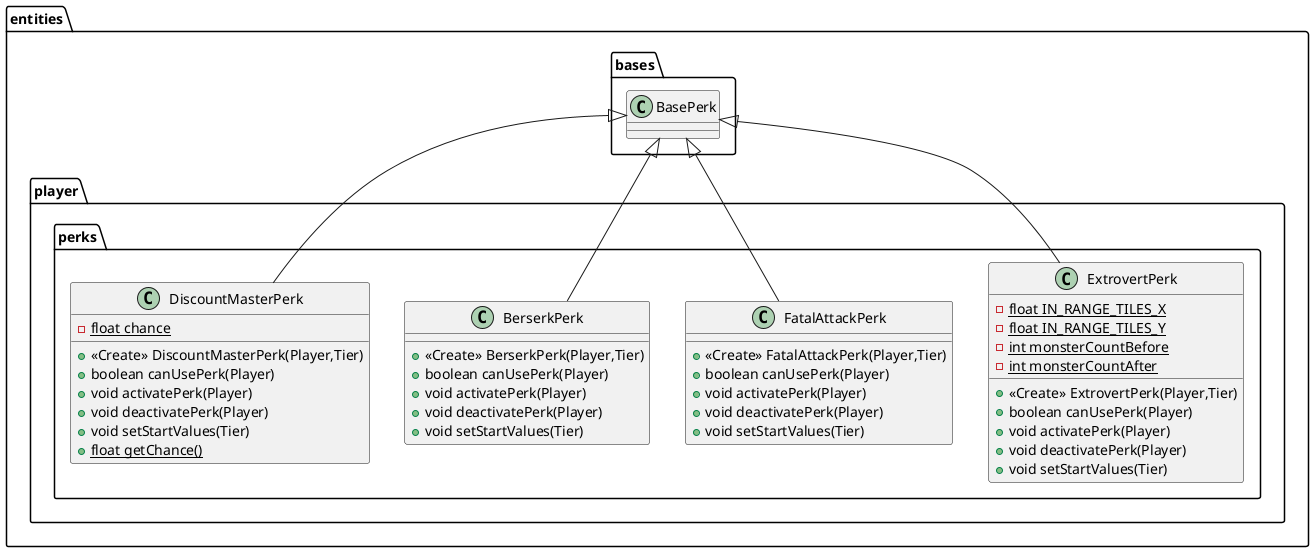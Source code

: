 @startuml
class entities.player.perks.ExtrovertPerk {
- {static} float IN_RANGE_TILES_X
- {static} float IN_RANGE_TILES_Y
- {static} int monsterCountBefore
- {static} int monsterCountAfter
+ <<Create>> ExtrovertPerk(Player,Tier)
+ boolean canUsePerk(Player)
+ void activatePerk(Player)
+ void deactivatePerk(Player)
+ void setStartValues(Tier)
}


class entities.player.perks.FatalAttackPerk {
+ <<Create>> FatalAttackPerk(Player,Tier)
+ boolean canUsePerk(Player)
+ void activatePerk(Player)
+ void deactivatePerk(Player)
+ void setStartValues(Tier)
}

class entities.player.perks.BerserkPerk {
+ <<Create>> BerserkPerk(Player,Tier)
+ boolean canUsePerk(Player)
+ void activatePerk(Player)
+ void deactivatePerk(Player)
+ void setStartValues(Tier)
}

class entities.player.perks.DiscountMasterPerk {
- {static} float chance
+ <<Create>> DiscountMasterPerk(Player,Tier)
+ boolean canUsePerk(Player)
+ void activatePerk(Player)
+ void deactivatePerk(Player)
+ void setStartValues(Tier)
+ {static} float getChance()
}




entities.bases.BasePerk <|-- entities.player.perks.ExtrovertPerk
entities.bases.BasePerk <|-- entities.player.perks.FatalAttackPerk
entities.bases.BasePerk <|-- entities.player.perks.BerserkPerk
entities.bases.BasePerk <|-- entities.player.perks.DiscountMasterPerk
@enduml